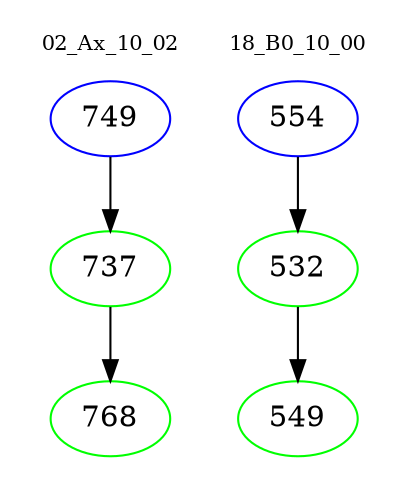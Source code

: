 digraph{
subgraph cluster_0 {
color = white
label = "02_Ax_10_02";
fontsize=10;
T0_749 [label="749", color="blue"]
T0_749 -> T0_737 [color="black"]
T0_737 [label="737", color="green"]
T0_737 -> T0_768 [color="black"]
T0_768 [label="768", color="green"]
}
subgraph cluster_1 {
color = white
label = "18_B0_10_00";
fontsize=10;
T1_554 [label="554", color="blue"]
T1_554 -> T1_532 [color="black"]
T1_532 [label="532", color="green"]
T1_532 -> T1_549 [color="black"]
T1_549 [label="549", color="green"]
}
}
